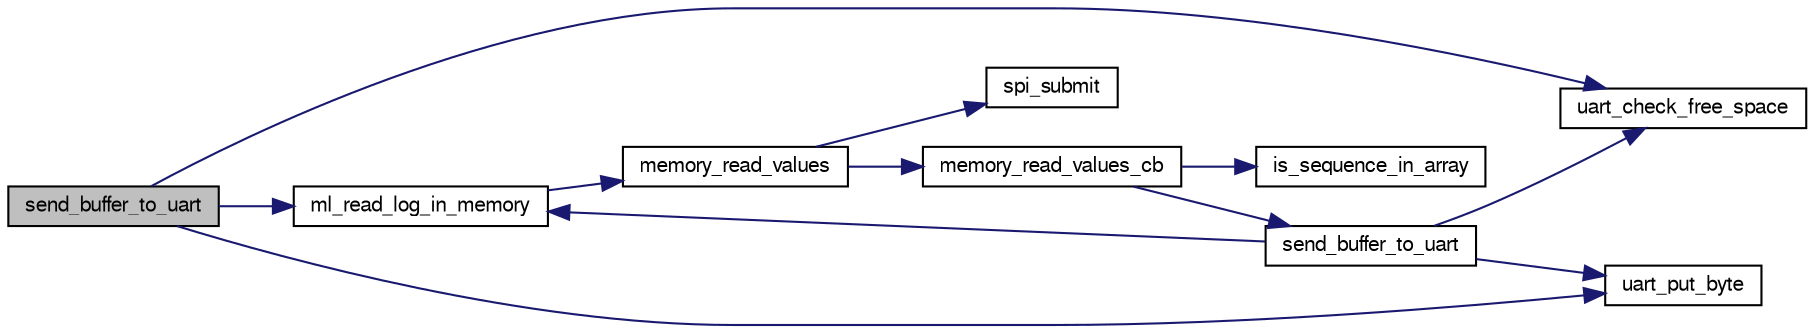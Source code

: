 digraph "send_buffer_to_uart"
{
  edge [fontname="FreeSans",fontsize="10",labelfontname="FreeSans",labelfontsize="10"];
  node [fontname="FreeSans",fontsize="10",shape=record];
  rankdir="LR";
  Node1 [label="send_buffer_to_uart",height=0.2,width=0.4,color="black", fillcolor="grey75", style="filled", fontcolor="black"];
  Node1 -> Node2 [color="midnightblue",fontsize="10",style="solid",fontname="FreeSans"];
  Node2 [label="ml_read_log_in_memory",height=0.2,width=0.4,color="black", fillcolor="white", style="filled",URL="$high__speed__logger__direct__memory_8c.html#a07a82e5e15d83faae43c17f52a999754",tooltip="Function continuing the reading of the current log in memory. "];
  Node2 -> Node3 [color="midnightblue",fontsize="10",style="solid",fontname="FreeSans"];
  Node3 [label="memory_read_values",height=0.2,width=0.4,color="black", fillcolor="white", style="filled",URL="$high__speed__logger__direct__memory_8c.html#a1fb39680405c75bd37906ab8291785a3",tooltip="Function sending a request to read some values in memory. "];
  Node3 -> Node4 [color="midnightblue",fontsize="10",style="solid",fontname="FreeSans"];
  Node4 [label="memory_read_values_cb",height=0.2,width=0.4,color="black", fillcolor="white", style="filled",URL="$high__speed__logger__direct__memory_8c.html#a03c89d538e0d2f5fd4ffd2dcc2dbcdf4",tooltip="Callback function decrypting the read values from the memory. "];
  Node4 -> Node5 [color="midnightblue",fontsize="10",style="solid",fontname="FreeSans"];
  Node5 [label="is_sequence_in_array",height=0.2,width=0.4,color="black", fillcolor="white", style="filled",URL="$high__speed__logger__direct__memory_8c.html#ac6e29eff80626c1009b7f6634e468cd6",tooltip="Function testing if a sequence is in a buffer of values. "];
  Node4 -> Node6 [color="midnightblue",fontsize="10",style="solid",fontname="FreeSans"];
  Node6 [label="send_buffer_to_uart",height=0.2,width=0.4,color="black", fillcolor="white", style="filled",URL="$high__speed__logger__direct__memory_8c.html#a9bddde970a97af490613f8c8c3afbd02",tooltip="Function sending the read values from the memory to te UART. "];
  Node6 -> Node2 [color="midnightblue",fontsize="10",style="solid",fontname="FreeSans"];
  Node6 -> Node7 [color="midnightblue",fontsize="10",style="solid",fontname="FreeSans"];
  Node7 [label="uart_check_free_space",height=0.2,width=0.4,color="black", fillcolor="white", style="filled",URL="$chibios_2mcu__periph_2uart__arch_8c.html#a84e0ba332e04b6e93ac83a1f9874dc40"];
  Node6 -> Node8 [color="midnightblue",fontsize="10",style="solid",fontname="FreeSans"];
  Node8 [label="uart_put_byte",height=0.2,width=0.4,color="black", fillcolor="white", style="filled",URL="$chibios_2mcu__periph_2uart__arch_8c.html#a47d332312effc31e88e688471daf02a5",tooltip="Uart transmit implementation. "];
  Node3 -> Node9 [color="midnightblue",fontsize="10",style="solid",fontname="FreeSans"];
  Node9 [label="spi_submit",height=0.2,width=0.4,color="black", fillcolor="white", style="filled",URL="$group__spi.html#ga5d383931766cb373ebad0b8bc26d439d",tooltip="Submit SPI transaction. "];
  Node1 -> Node7 [color="midnightblue",fontsize="10",style="solid",fontname="FreeSans"];
  Node1 -> Node8 [color="midnightblue",fontsize="10",style="solid",fontname="FreeSans"];
}
